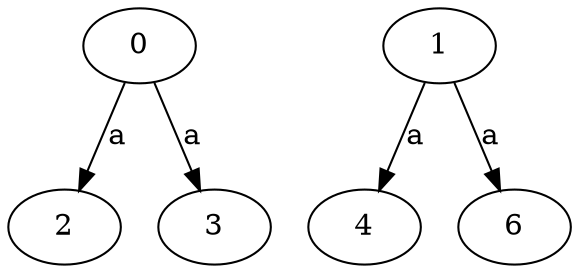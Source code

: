 strict digraph  {
2;
3;
0;
1;
4;
6;
0 -> 2  [label=a];
0 -> 3  [label=a];
1 -> 4  [label=a];
1 -> 6  [label=a];
}
